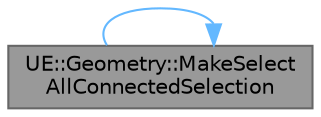 digraph "UE::Geometry::MakeSelectAllConnectedSelection"
{
 // INTERACTIVE_SVG=YES
 // LATEX_PDF_SIZE
  bgcolor="transparent";
  edge [fontname=Helvetica,fontsize=10,labelfontname=Helvetica,labelfontsize=10];
  node [fontname=Helvetica,fontsize=10,shape=box,height=0.2,width=0.4];
  rankdir="LR";
  Node1 [id="Node000001",label="UE::Geometry::MakeSelect\lAllConnectedSelection",height=0.2,width=0.4,color="gray40", fillcolor="grey60", style="filled", fontcolor="black",tooltip="Expand the input ReferenceSelection to include all \"connected\" elements and return in AllConnectedSel..."];
  Node1 -> Node1 [id="edge1_Node000001_Node000001",color="steelblue1",style="solid",tooltip=" "];
}
